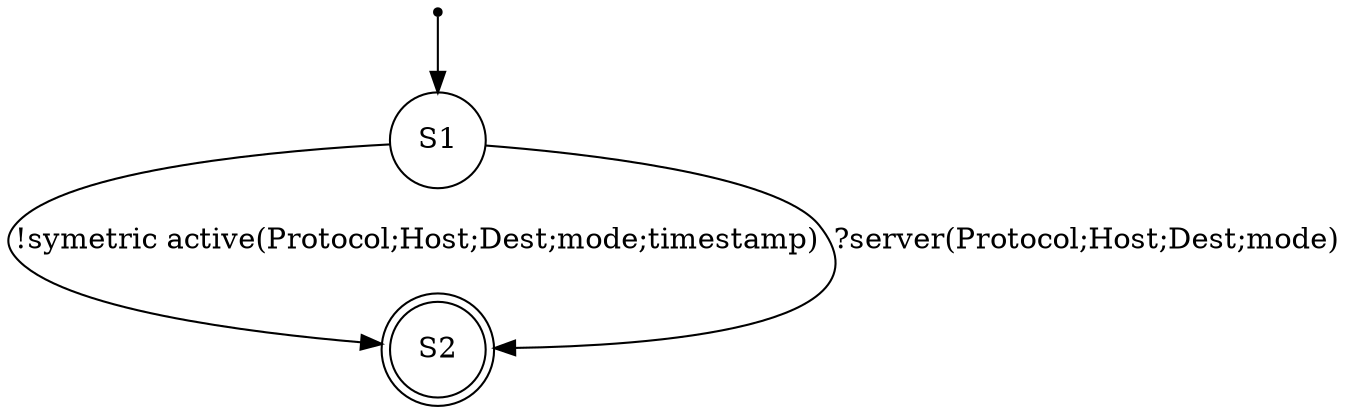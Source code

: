 digraph LTS {
S00[shape=point]
S1[label=S1,shape=circle];
S2[label=S2,shape=doublecircle];
S00 -> S1
S1 -> S2[label ="!symetric active(Protocol;Host;Dest;mode;timestamp)"];
S1 -> S2[label ="?server(Protocol;Host;Dest;mode)"];
}
